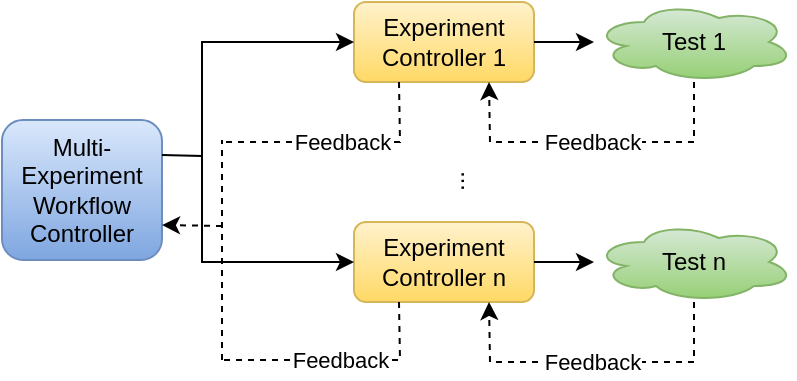 <mxfile version="21.2.2" type="device">
  <diagram id="P3egCbBItE-vjyixLVVF" name="Page-1">
    <mxGraphModel dx="2714" dy="1434" grid="1" gridSize="10" guides="1" tooltips="1" connect="1" arrows="1" fold="1" page="1" pageScale="1" pageWidth="850" pageHeight="1100" math="0" shadow="0">
      <root>
        <mxCell id="0" />
        <mxCell id="1" parent="0" />
        <mxCell id="8yW3HtKEOS8D6HbiddwS-2" value="Experiment&lt;br&gt;Controller 1" style="rounded=1;whiteSpace=wrap;html=1;fillColor=#fff2cc;gradientColor=#ffd966;strokeColor=#d6b656;" parent="1" vertex="1">
          <mxGeometry x="426" y="251" width="90" height="40" as="geometry" />
        </mxCell>
        <mxCell id="8yW3HtKEOS8D6HbiddwS-9" value="" style="endArrow=classic;html=1;rounded=0;exitX=1;exitY=0.5;exitDx=0;exitDy=0;" parent="1" source="8yW3HtKEOS8D6HbiddwS-2" target="8yW3HtKEOS8D6HbiddwS-4" edge="1">
          <mxGeometry width="50" height="50" relative="1" as="geometry">
            <mxPoint x="566" y="412" as="sourcePoint" />
            <mxPoint x="546" y="271" as="targetPoint" />
          </mxGeometry>
        </mxCell>
        <mxCell id="8yW3HtKEOS8D6HbiddwS-4" value="Test 1" style="ellipse;shape=cloud;whiteSpace=wrap;html=1;fillColor=#d5e8d4;gradientColor=#97d077;strokeColor=#82b366;" parent="1" vertex="1">
          <mxGeometry x="546" y="251" width="100" height="40" as="geometry" />
        </mxCell>
        <mxCell id="8yW3HtKEOS8D6HbiddwS-11" value="Feedback" style="endArrow=classic;html=1;rounded=0;entryX=0.75;entryY=1;entryDx=0;entryDy=0;exitX=0.5;exitY=1;exitDx=0;exitDy=0;dashed=1;" parent="1" source="8yW3HtKEOS8D6HbiddwS-4" target="8yW3HtKEOS8D6HbiddwS-2" edge="1">
          <mxGeometry width="50" height="50" relative="1" as="geometry">
            <mxPoint x="566" y="412" as="sourcePoint" />
            <mxPoint x="616" y="362" as="targetPoint" />
            <Array as="points">
              <mxPoint x="596" y="321" />
              <mxPoint x="494" y="321" />
            </Array>
          </mxGeometry>
        </mxCell>
        <mxCell id="ZFV-SjdnGhs7yPOWkklm-3" value="Experiment&lt;br&gt;Controller n" style="rounded=1;whiteSpace=wrap;html=1;fillColor=#fff2cc;gradientColor=#ffd966;strokeColor=#d6b656;" parent="1" vertex="1">
          <mxGeometry x="426" y="361" width="90" height="40" as="geometry" />
        </mxCell>
        <mxCell id="ZFV-SjdnGhs7yPOWkklm-5" value="" style="endArrow=classic;html=1;rounded=0;exitX=1;exitY=0.5;exitDx=0;exitDy=0;" parent="1" source="ZFV-SjdnGhs7yPOWkklm-3" target="ZFV-SjdnGhs7yPOWkklm-6" edge="1">
          <mxGeometry width="50" height="50" relative="1" as="geometry">
            <mxPoint x="566" y="522" as="sourcePoint" />
            <mxPoint x="546" y="381" as="targetPoint" />
          </mxGeometry>
        </mxCell>
        <mxCell id="ZFV-SjdnGhs7yPOWkklm-6" value="Test n" style="ellipse;shape=cloud;whiteSpace=wrap;html=1;fillColor=#d5e8d4;gradientColor=#97d077;strokeColor=#82b366;" parent="1" vertex="1">
          <mxGeometry x="546" y="361" width="100" height="40" as="geometry" />
        </mxCell>
        <mxCell id="ZFV-SjdnGhs7yPOWkklm-7" value="Feedback" style="endArrow=classic;html=1;rounded=0;entryX=0.75;entryY=1;entryDx=0;entryDy=0;exitX=0.5;exitY=1;exitDx=0;exitDy=0;dashed=1;" parent="1" source="ZFV-SjdnGhs7yPOWkklm-6" target="ZFV-SjdnGhs7yPOWkklm-3" edge="1">
          <mxGeometry width="50" height="50" relative="1" as="geometry">
            <mxPoint x="566" y="522" as="sourcePoint" />
            <mxPoint x="616" y="472" as="targetPoint" />
            <Array as="points">
              <mxPoint x="596" y="431" />
              <mxPoint x="494" y="431" />
            </Array>
          </mxGeometry>
        </mxCell>
        <mxCell id="ZFV-SjdnGhs7yPOWkklm-8" value="Multi-Experiment&lt;br&gt;Workflow&lt;br&gt;Controller" style="rounded=1;whiteSpace=wrap;html=1;fillColor=#dae8fc;gradientColor=#7ea6e0;strokeColor=#6c8ebf;" parent="1" vertex="1">
          <mxGeometry x="250" y="310" width="80" height="70" as="geometry" />
        </mxCell>
        <mxCell id="ZFV-SjdnGhs7yPOWkklm-11" value="" style="endArrow=classic;html=1;rounded=0;exitX=1;exitY=0.25;exitDx=0;exitDy=0;entryX=0;entryY=0.5;entryDx=0;entryDy=0;" parent="1" source="ZFV-SjdnGhs7yPOWkklm-8" target="ZFV-SjdnGhs7yPOWkklm-3" edge="1">
          <mxGeometry width="50" height="50" relative="1" as="geometry">
            <mxPoint x="320" y="370" as="sourcePoint" />
            <mxPoint x="366" y="381" as="targetPoint" />
            <Array as="points">
              <mxPoint x="350" y="328" />
              <mxPoint x="350" y="381" />
            </Array>
          </mxGeometry>
        </mxCell>
        <mxCell id="ZFV-SjdnGhs7yPOWkklm-12" value="" style="endArrow=classic;html=1;rounded=0;entryX=0;entryY=0.5;entryDx=0;entryDy=0;" parent="1" target="8yW3HtKEOS8D6HbiddwS-2" edge="1">
          <mxGeometry width="50" height="50" relative="1" as="geometry">
            <mxPoint x="350" y="330" as="sourcePoint" />
            <mxPoint x="366" y="230" as="targetPoint" />
            <Array as="points">
              <mxPoint x="350" y="271" />
            </Array>
          </mxGeometry>
        </mxCell>
        <mxCell id="ZFV-SjdnGhs7yPOWkklm-14" value="..." style="text;html=1;align=center;verticalAlign=middle;resizable=0;points=[];autosize=1;strokeColor=none;fillColor=none;rotation=-90;" parent="1" vertex="1">
          <mxGeometry x="462" y="331" width="30" height="20" as="geometry" />
        </mxCell>
        <mxCell id="an4e0P4fR7B57Mew-sz6-1" value="Feedback" style="endArrow=none;html=1;rounded=0;exitX=0.25;exitY=1;exitDx=0;exitDy=0;dashed=1;endFill=0;" parent="1" source="8yW3HtKEOS8D6HbiddwS-2" edge="1">
          <mxGeometry width="50" height="50" relative="1" as="geometry">
            <mxPoint x="426" y="401" as="sourcePoint" />
            <mxPoint x="360" y="321" as="targetPoint" />
            <Array as="points">
              <mxPoint x="449" y="321" />
            </Array>
          </mxGeometry>
        </mxCell>
        <mxCell id="an4e0P4fR7B57Mew-sz6-12" value="Feedback" style="endArrow=none;html=1;rounded=0;dashed=1;exitX=0.25;exitY=1;exitDx=0;exitDy=0;endFill=0;" parent="1" source="ZFV-SjdnGhs7yPOWkklm-3" edge="1">
          <mxGeometry width="50" height="50" relative="1" as="geometry">
            <mxPoint x="440" y="411" as="sourcePoint" />
            <mxPoint x="360" y="430" as="targetPoint" />
            <Array as="points">
              <mxPoint x="449" y="430" />
            </Array>
          </mxGeometry>
        </mxCell>
        <mxCell id="an4e0P4fR7B57Mew-sz6-13" value="" style="endArrow=classic;html=1;rounded=0;dashed=1;entryX=1;entryY=0.75;entryDx=0;entryDy=0;" parent="1" target="ZFV-SjdnGhs7yPOWkklm-8" edge="1">
          <mxGeometry width="50" height="50" relative="1" as="geometry">
            <mxPoint x="360" y="363" as="sourcePoint" />
            <mxPoint x="330" y="540" as="targetPoint" />
            <Array as="points">
              <mxPoint x="360" y="363" />
            </Array>
          </mxGeometry>
        </mxCell>
        <mxCell id="an4e0P4fR7B57Mew-sz6-15" value="" style="endArrow=none;dashed=1;html=1;rounded=0;" parent="1" edge="1">
          <mxGeometry width="50" height="50" relative="1" as="geometry">
            <mxPoint x="360" y="430" as="sourcePoint" />
            <mxPoint x="360" y="320" as="targetPoint" />
          </mxGeometry>
        </mxCell>
      </root>
    </mxGraphModel>
  </diagram>
</mxfile>
